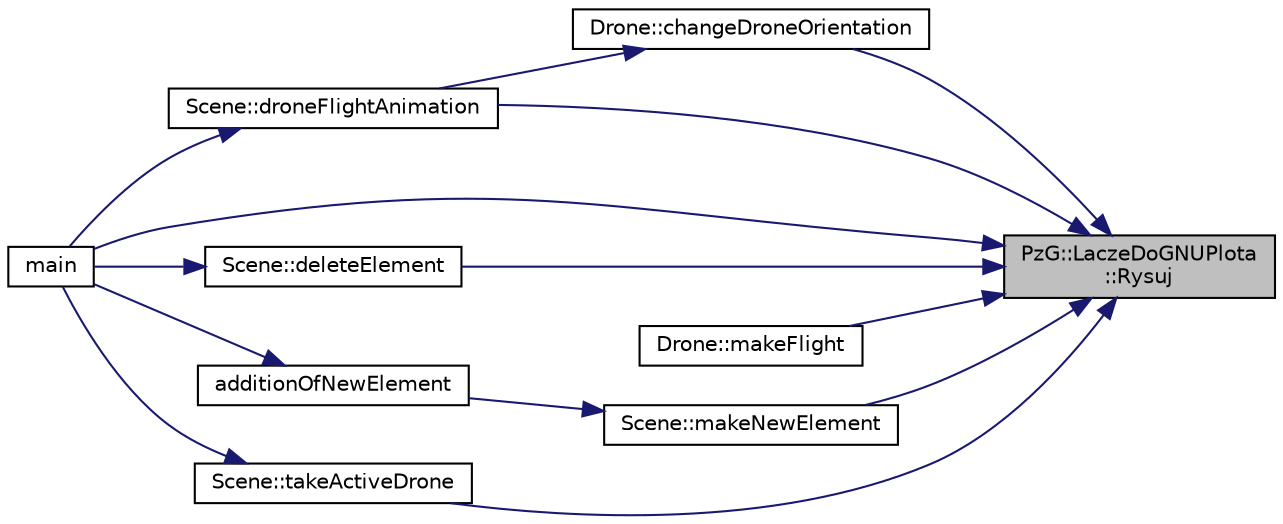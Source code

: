 digraph "PzG::LaczeDoGNUPlota::Rysuj"
{
 // LATEX_PDF_SIZE
  edge [fontname="Helvetica",fontsize="10",labelfontname="Helvetica",labelfontsize="10"];
  node [fontname="Helvetica",fontsize="10",shape=record];
  rankdir="RL";
  Node1 [label="PzG::LaczeDoGNUPlota\l::Rysuj",height=0.2,width=0.4,color="black", fillcolor="grey75", style="filled", fontcolor="black",tooltip="Generuje polecenie rysowania i przesyła je do gnuplota."];
  Node1 -> Node2 [dir="back",color="midnightblue",fontsize="10",style="solid",fontname="Helvetica"];
  Node2 [label="Drone::changeDroneOrientation",height=0.2,width=0.4,color="black", fillcolor="white", style="filled",URL="$class_drone.html#af13b8aacbf7d640cf684c172541d47c0",tooltip="Funkcja przemieszcza drona wokol wlasnej osi o podany kat."];
  Node2 -> Node3 [dir="back",color="midnightblue",fontsize="10",style="solid",fontname="Helvetica"];
  Node3 [label="Scene::droneFlightAnimation",height=0.2,width=0.4,color="black", fillcolor="white", style="filled",URL="$class_scene.html#ad045dbcdcb99b8ab9f79a177ea3d2fc0",tooltip="Funkcja wykonuje animacje lotu drona."];
  Node3 -> Node4 [dir="back",color="midnightblue",fontsize="10",style="solid",fontname="Helvetica"];
  Node4 [label="main",height=0.2,width=0.4,color="black", fillcolor="white", style="filled",URL="$main_8cpp.html#ae66f6b31b5ad750f1fe042a706a4e3d4",tooltip=" "];
  Node1 -> Node5 [dir="back",color="midnightblue",fontsize="10",style="solid",fontname="Helvetica"];
  Node5 [label="Scene::deleteElement",height=0.2,width=0.4,color="black", fillcolor="white", style="filled",URL="$class_scene.html#aa517ec4aaf54f2d343f685f4dbc51d12",tooltip="Funkcja usuwa element ze sceny."];
  Node5 -> Node4 [dir="back",color="midnightblue",fontsize="10",style="solid",fontname="Helvetica"];
  Node1 -> Node3 [dir="back",color="midnightblue",fontsize="10",style="solid",fontname="Helvetica"];
  Node1 -> Node4 [dir="back",color="midnightblue",fontsize="10",style="solid",fontname="Helvetica"];
  Node1 -> Node6 [dir="back",color="midnightblue",fontsize="10",style="solid",fontname="Helvetica"];
  Node6 [label="Drone::makeFlight",height=0.2,width=0.4,color="black", fillcolor="white", style="filled",URL="$class_drone.html#a63b11fe22ddf9bf8227fa69494ec5fd1",tooltip="Funkcja wykonuje lot drona."];
  Node1 -> Node7 [dir="back",color="midnightblue",fontsize="10",style="solid",fontname="Helvetica"];
  Node7 [label="Scene::makeNewElement",height=0.2,width=0.4,color="black", fillcolor="white", style="filled",URL="$class_scene.html#accf89b973c76b08d23d3c3eb0bc48935",tooltip="Funkcja dodaje nowy element powierzchni."];
  Node7 -> Node8 [dir="back",color="midnightblue",fontsize="10",style="solid",fontname="Helvetica"];
  Node8 [label="additionOfNewElement",height=0.2,width=0.4,color="black", fillcolor="white", style="filled",URL="$_user_interface_8cpp.html#af1775f251a1d11787b7374363c23b92e",tooltip="Funkcja pyta użytkownika o położenie oraz skale nowego elementu, oraz jaki to ma być element i wywołu..."];
  Node8 -> Node4 [dir="back",color="midnightblue",fontsize="10",style="solid",fontname="Helvetica"];
  Node1 -> Node9 [dir="back",color="midnightblue",fontsize="10",style="solid",fontname="Helvetica"];
  Node9 [label="Scene::takeActiveDrone",height=0.2,width=0.4,color="black", fillcolor="white", style="filled",URL="$class_scene.html#afef0ce71ec071c41994719872b9113e0",tooltip="Funkcja pozwala na wybranie przez użytkownika aktywnego drona."];
  Node9 -> Node4 [dir="back",color="midnightblue",fontsize="10",style="solid",fontname="Helvetica"];
}
